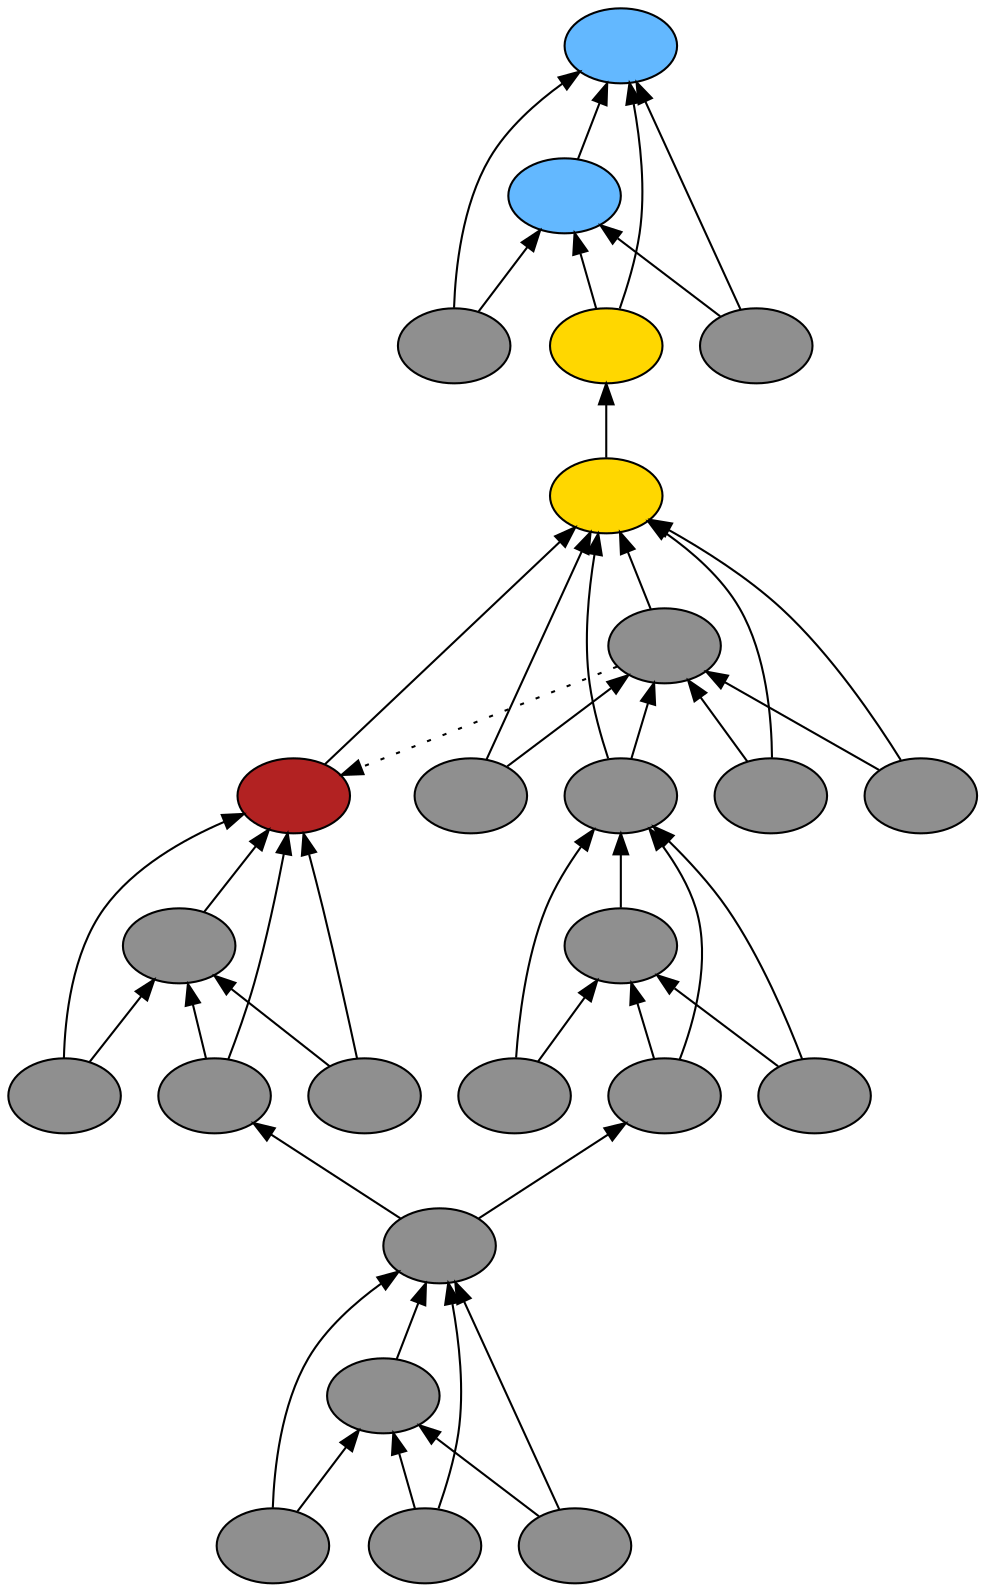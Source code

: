 digraph {
rankdir=BT
fontsize=24
subgraph clster1 {
subgraph clster2 {
"60032512"["fillcolor"="grey56" "fontsize"="24" "label"="" "shape"="ellipse" "style"="filled" ]
"59581664"["fillcolor"="grey56" "fontsize"="24" "label"="" "shape"="ellipse" "style"="filled" ]
"60730192"["fillcolor"="grey56" "fontsize"="24" "label"="" "shape"="ellipse" "style"="filled" ]
"58687760"["fillcolor"="grey56" "fontsize"="24" "label"="" "shape"="ellipse" "style"="filled" ]
"59543920"["fillcolor"="grey56" "fontsize"="24" "label"="" "shape"="ellipse" "style"="filled" ]
}

subgraph clster3 {
"58863744"["fillcolor"="gold" "fontsize"="24" "label"="" "shape"="ellipse" "style"="filled" ]
"61024240"["fillcolor"="grey56" "fontsize"="24" "label"="" "shape"="ellipse" "style"="filled" ]
"58995920"["fillcolor"="grey56" "fontsize"="24" "label"="" "shape"="ellipse" "style"="filled" ]
"58799440"["fillcolor"="grey56" "fontsize"="24" "label"="" "shape"="ellipse" "style"="filled" ]
"58598656"["fillcolor"="grey56" "fontsize"="24" "label"="" "shape"="ellipse" "style"="filled" ]
"58682784"["fillcolor"="grey56" "fontsize"="24" "label"="" "shape"="ellipse" "style"="filled" ]
"58846304"["fillcolor"="grey56" "fontsize"="24" "label"="" "shape"="ellipse" "style"="filled" ]
"59036848"["fillcolor"="grey56" "fontsize"="24" "label"="" "shape"="ellipse" "style"="filled" ]
"58570656"["fillcolor"="grey56" "fontsize"="24" "label"="" "shape"="ellipse" "style"="filled" ]
"59044160"["fillcolor"="grey56" "fontsize"="24" "label"="" "shape"="ellipse" "style"="filled" ]
}

subgraph clster4 {
"59642864"["fillcolor"="steelblue1" "fontsize"="24" "label"="" "shape"="ellipse" "style"="filled" ]
"59605120"["fillcolor"="steelblue1" "fontsize"="24" "label"="" "shape"="ellipse" "style"="filled" ]
"59680608"["fillcolor"="grey56" "fontsize"="24" "label"="" "shape"="ellipse" "style"="filled" ]
"59718352"["fillcolor"="gold" "fontsize"="24" "label"="" "shape"="ellipse" "style"="filled" ]
"59756096"["fillcolor"="grey56" "fontsize"="24" "label"="" "shape"="ellipse" "style"="filled" ]
}

}

subgraph clster5 {
"59392624"["fillcolor"="firebrick" "fontsize"="24" "label"="" "shape"="ellipse" "style"="filled" ]
"59356448"["fillcolor"="grey56" "fontsize"="24" "label"="" "shape"="ellipse" "style"="filled" ]
"59443824"["fillcolor"="grey56" "fontsize"="24" "label"="" "shape"="ellipse" "style"="filled" ]
"59480000"["fillcolor"="grey56" "fontsize"="24" "label"="" "shape"="ellipse" "style"="filled" ]
"59531200"["fillcolor"="grey56" "fontsize"="24" "label"="" "shape"="ellipse" "style"="filled" ]
}

"58995920" -> "58863744"["arrowhead"="normal" "color"="black" "constraint"="true" "style"="solid" ]
"58995920" -> "61024240"["arrowhead"="normal" "color"="black" "constraint"="true" "style"="solid" ]
"58799440" -> "58863744"["arrowhead"="normal" "color"="black" "constraint"="true" "style"="solid" ]
"58799440" -> "61024240"["arrowhead"="normal" "color"="black" "constraint"="true" "style"="solid" ]
"58682784" -> "58799440"["arrowhead"="normal" "color"="black" "constraint"="true" "style"="solid" ]
"58682784" -> "58598656"["arrowhead"="normal" "color"="black" "constraint"="true" "style"="solid" ]
"58846304" -> "58799440"["arrowhead"="normal" "color"="black" "constraint"="true" "style"="solid" ]
"58846304" -> "58598656"["arrowhead"="normal" "color"="black" "constraint"="true" "style"="solid" ]
"60032512" -> "58846304"["arrowhead"="normal" "color"="black" "constraint"="true" "style"="solid" ]
"59036848" -> "58799440"["arrowhead"="normal" "color"="black" "constraint"="true" "style"="solid" ]
"59036848" -> "58598656"["arrowhead"="normal" "color"="black" "constraint"="true" "style"="solid" ]
"58598656" -> "58799440"["arrowhead"="normal" "color"="black" "constraint"="true" "style"="solid" ]
"58570656" -> "58863744"["arrowhead"="normal" "color"="black" "constraint"="true" "style"="solid" ]
"58570656" -> "61024240"["arrowhead"="normal" "color"="black" "constraint"="true" "style"="solid" ]
"59044160" -> "58863744"["arrowhead"="normal" "color"="black" "constraint"="true" "style"="solid" ]
"59044160" -> "61024240"["arrowhead"="normal" "color"="black" "constraint"="true" "style"="solid" ]
"61024240" -> "58863744"["arrowhead"="normal" "color"="black" "constraint"="true" "style"="solid" ]
"59392624" -> "58863744"["arrowhead"="normal" "color"="black" "constraint"="true" "style"="solid" ]
"61024240" -> "59392624"["arrowhead"="normal" "color"="black" "constraint"="false" "style"="dotted" ]
"59443824" -> "59392624"["arrowhead"="normal" "color"="black" "constraint"="true" "style"="solid" ]
"59443824" -> "59356448"["arrowhead"="normal" "color"="black" "constraint"="true" "style"="solid" ]
"59480000" -> "59392624"["arrowhead"="normal" "color"="black" "constraint"="true" "style"="solid" ]
"59480000" -> "59356448"["arrowhead"="normal" "color"="black" "constraint"="true" "style"="solid" ]
"60032512" -> "59480000"["arrowhead"="normal" "color"="black" "constraint"="true" "style"="solid" ]
"59531200" -> "59392624"["arrowhead"="normal" "color"="black" "constraint"="true" "style"="solid" ]
"59531200" -> "59356448"["arrowhead"="normal" "color"="black" "constraint"="true" "style"="solid" ]
"59356448" -> "59392624"["arrowhead"="normal" "color"="black" "constraint"="true" "style"="solid" ]
"59680608" -> "59642864"["arrowhead"="normal" "color"="black" "constraint"="true" "style"="solid" ]
"59680608" -> "59605120"["arrowhead"="normal" "color"="black" "constraint"="true" "style"="solid" ]
"59718352" -> "59642864"["arrowhead"="normal" "color"="black" "constraint"="true" "style"="solid" ]
"59718352" -> "59605120"["arrowhead"="normal" "color"="black" "constraint"="true" "style"="solid" ]
"58863744" -> "59718352"["arrowhead"="normal" "color"="black" "constraint"="true" "style"="solid" ]
"59756096" -> "59642864"["arrowhead"="normal" "color"="black" "constraint"="true" "style"="solid" ]
"59756096" -> "59605120"["arrowhead"="normal" "color"="black" "constraint"="true" "style"="solid" ]
"59605120" -> "59642864"["arrowhead"="normal" "color"="black" "constraint"="true" "style"="solid" ]
"60730192" -> "60032512"["arrowhead"="normal" "color"="black" "constraint"="true" "style"="solid" ]
"60730192" -> "59581664"["arrowhead"="normal" "color"="black" "constraint"="true" "style"="solid" ]
"58687760" -> "60032512"["arrowhead"="normal" "color"="black" "constraint"="true" "style"="solid" ]
"58687760" -> "59581664"["arrowhead"="normal" "color"="black" "constraint"="true" "style"="solid" ]
"59543920" -> "60032512"["arrowhead"="normal" "color"="black" "constraint"="true" "style"="solid" ]
"59543920" -> "59581664"["arrowhead"="normal" "color"="black" "constraint"="true" "style"="solid" ]
"59581664" -> "60032512"["arrowhead"="normal" "color"="black" "constraint"="true" "style"="solid" ]

}